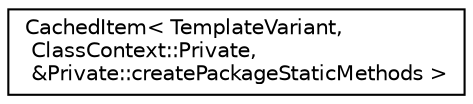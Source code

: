 digraph "Graphical Class Hierarchy"
{
 // LATEX_PDF_SIZE
  edge [fontname="Helvetica",fontsize="10",labelfontname="Helvetica",labelfontsize="10"];
  node [fontname="Helvetica",fontsize="10",shape=record];
  rankdir="LR";
  Node0 [label="CachedItem\< TemplateVariant,\l ClassContext::Private,\l &Private::createPackageStaticMethods \>",height=0.2,width=0.4,color="black", fillcolor="white", style="filled",URL="$classCachedItem.html",tooltip=" "];
}
